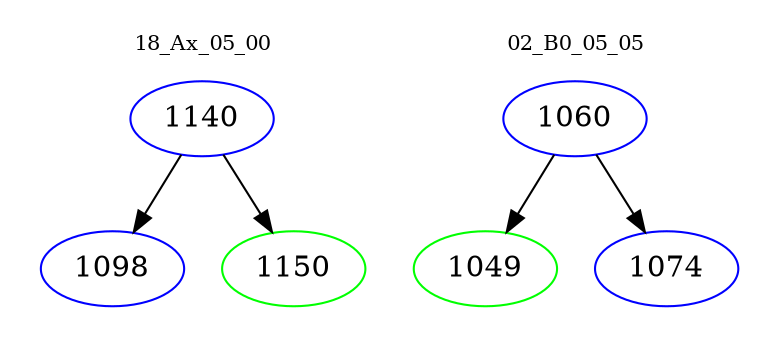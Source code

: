 digraph{
subgraph cluster_0 {
color = white
label = "18_Ax_05_00";
fontsize=10;
T0_1140 [label="1140", color="blue"]
T0_1140 -> T0_1098 [color="black"]
T0_1098 [label="1098", color="blue"]
T0_1140 -> T0_1150 [color="black"]
T0_1150 [label="1150", color="green"]
}
subgraph cluster_1 {
color = white
label = "02_B0_05_05";
fontsize=10;
T1_1060 [label="1060", color="blue"]
T1_1060 -> T1_1049 [color="black"]
T1_1049 [label="1049", color="green"]
T1_1060 -> T1_1074 [color="black"]
T1_1074 [label="1074", color="blue"]
}
}
